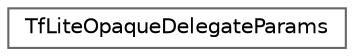 digraph "Graphical Class Hierarchy"
{
 // LATEX_PDF_SIZE
  bgcolor="transparent";
  edge [fontname=Helvetica,fontsize=10,labelfontname=Helvetica,labelfontsize=10];
  node [fontname=Helvetica,fontsize=10,shape=box,height=0.2,width=0.4];
  rankdir="LR";
  Node0 [id="Node000000",label="TfLiteOpaqueDelegateParams",height=0.2,width=0.4,color="grey40", fillcolor="white", style="filled",URL="$struct_tf_lite_opaque_delegate_params.html",tooltip=" "];
}
